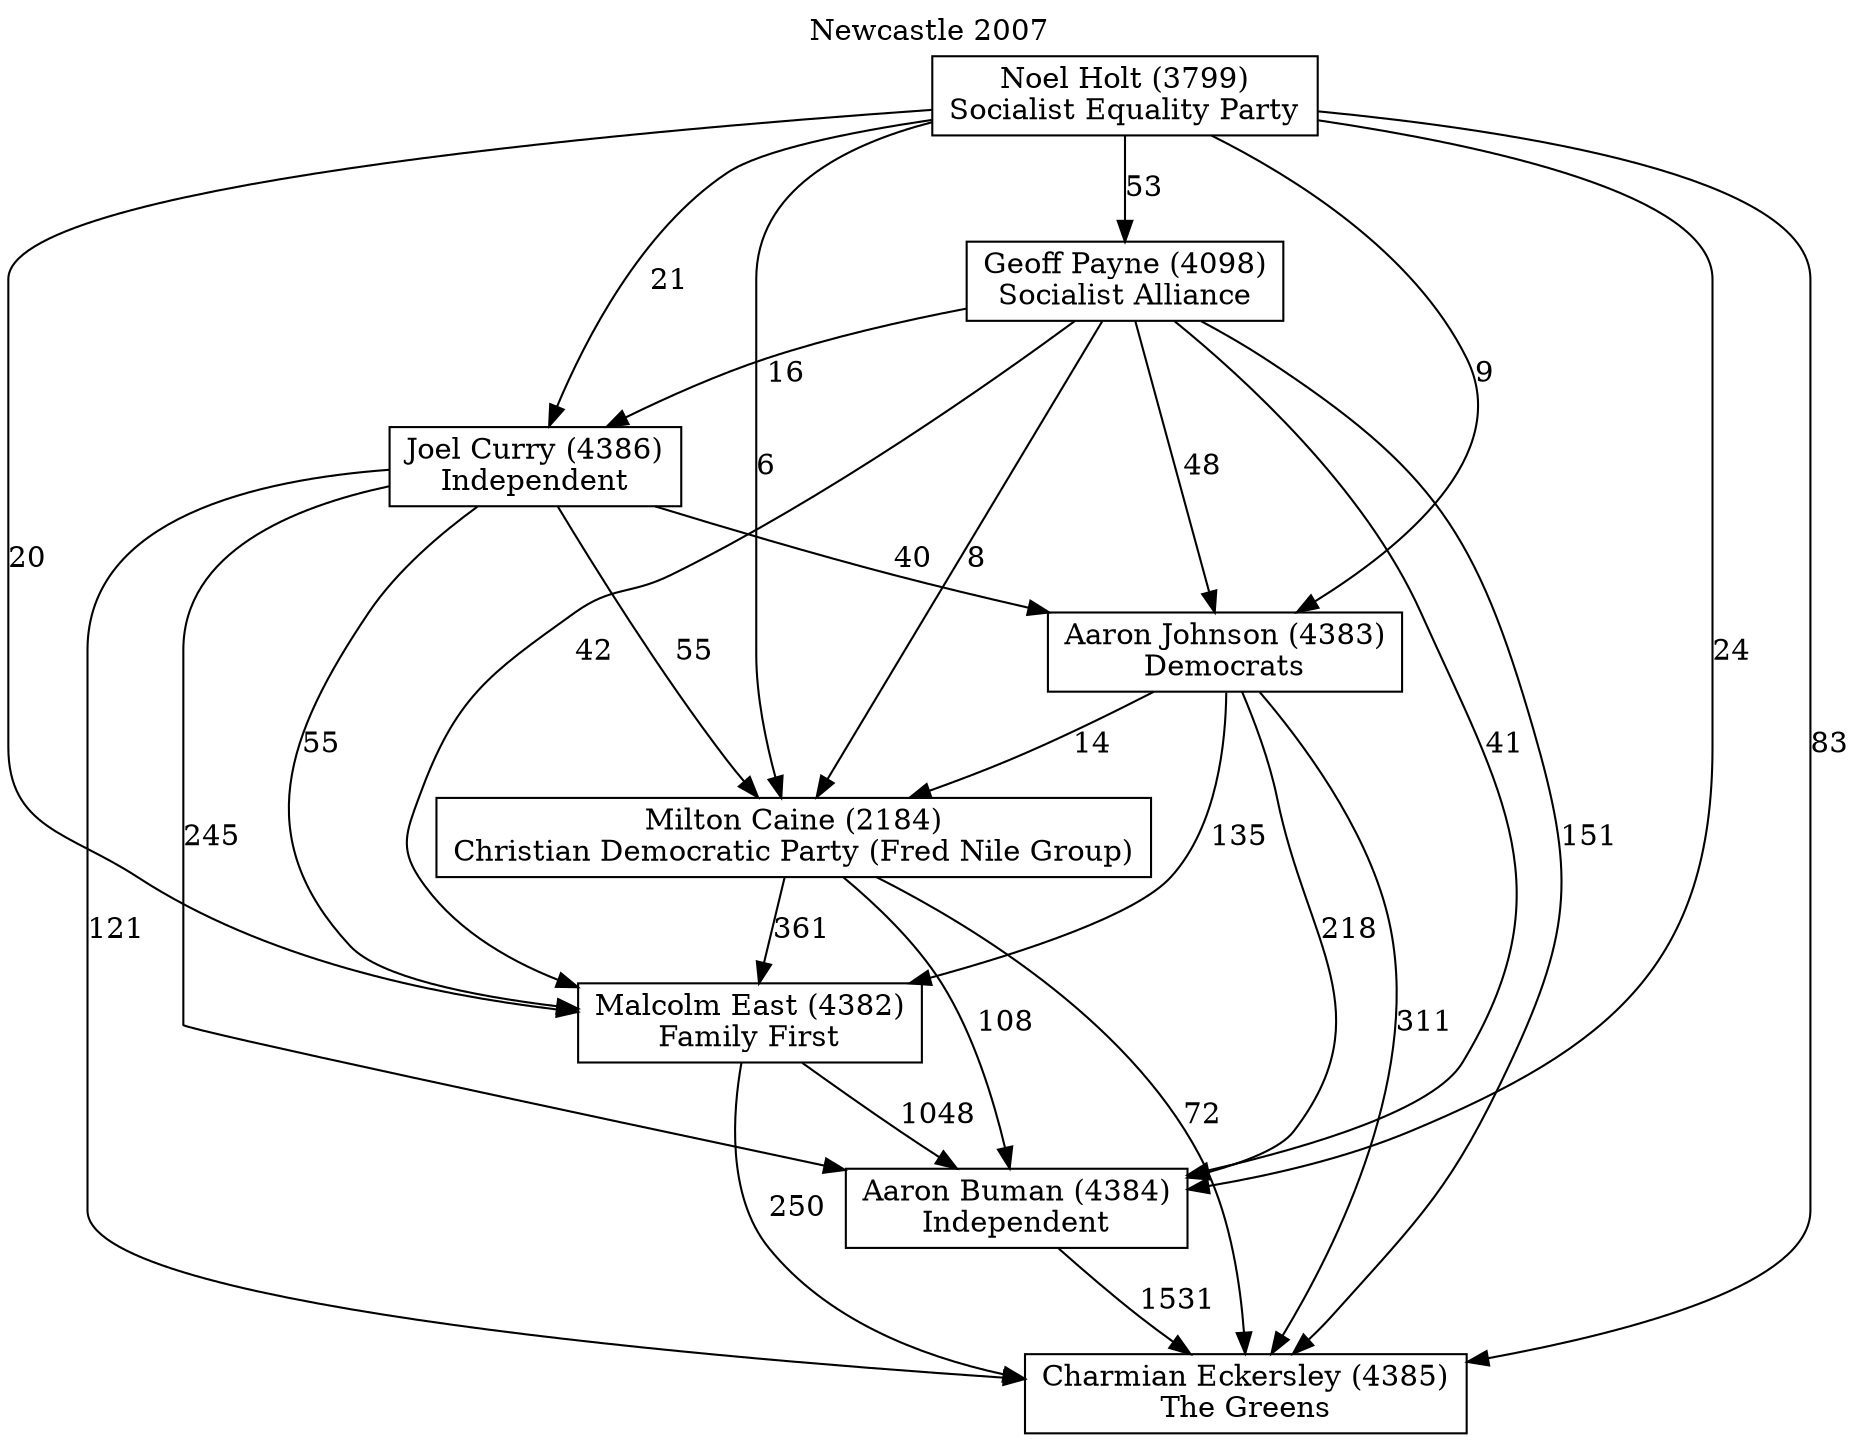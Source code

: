 // House preference flow
digraph "Charmian Eckersley (4385)_Newcastle_2007" {
	graph [label="Newcastle 2007" labelloc=t mclimit=10]
	node [shape=box]
	"Aaron Buman (4384)" [label="Aaron Buman (4384)
Independent"]
	"Aaron Johnson (4383)" [label="Aaron Johnson (4383)
Democrats"]
	"Charmian Eckersley (4385)" [label="Charmian Eckersley (4385)
The Greens"]
	"Geoff Payne (4098)" [label="Geoff Payne (4098)
Socialist Alliance"]
	"Joel Curry (4386)" [label="Joel Curry (4386)
Independent"]
	"Malcolm East (4382)" [label="Malcolm East (4382)
Family First"]
	"Milton Caine (2184)" [label="Milton Caine (2184)
Christian Democratic Party (Fred Nile Group)"]
	"Noel Holt (3799)" [label="Noel Holt (3799)
Socialist Equality Party"]
	"Aaron Buman (4384)" -> "Charmian Eckersley (4385)" [label=1531]
	"Aaron Johnson (4383)" -> "Aaron Buman (4384)" [label=218]
	"Aaron Johnson (4383)" -> "Charmian Eckersley (4385)" [label=311]
	"Aaron Johnson (4383)" -> "Malcolm East (4382)" [label=135]
	"Aaron Johnson (4383)" -> "Milton Caine (2184)" [label=14]
	"Geoff Payne (4098)" -> "Aaron Buman (4384)" [label=41]
	"Geoff Payne (4098)" -> "Aaron Johnson (4383)" [label=48]
	"Geoff Payne (4098)" -> "Charmian Eckersley (4385)" [label=151]
	"Geoff Payne (4098)" -> "Joel Curry (4386)" [label=16]
	"Geoff Payne (4098)" -> "Malcolm East (4382)" [label=42]
	"Geoff Payne (4098)" -> "Milton Caine (2184)" [label=8]
	"Joel Curry (4386)" -> "Aaron Buman (4384)" [label=245]
	"Joel Curry (4386)" -> "Aaron Johnson (4383)" [label=40]
	"Joel Curry (4386)" -> "Charmian Eckersley (4385)" [label=121]
	"Joel Curry (4386)" -> "Malcolm East (4382)" [label=55]
	"Joel Curry (4386)" -> "Milton Caine (2184)" [label=55]
	"Malcolm East (4382)" -> "Aaron Buman (4384)" [label=1048]
	"Malcolm East (4382)" -> "Charmian Eckersley (4385)" [label=250]
	"Milton Caine (2184)" -> "Aaron Buman (4384)" [label=108]
	"Milton Caine (2184)" -> "Charmian Eckersley (4385)" [label=72]
	"Milton Caine (2184)" -> "Malcolm East (4382)" [label=361]
	"Noel Holt (3799)" -> "Aaron Buman (4384)" [label=24]
	"Noel Holt (3799)" -> "Aaron Johnson (4383)" [label=9]
	"Noel Holt (3799)" -> "Charmian Eckersley (4385)" [label=83]
	"Noel Holt (3799)" -> "Geoff Payne (4098)" [label=53]
	"Noel Holt (3799)" -> "Joel Curry (4386)" [label=21]
	"Noel Holt (3799)" -> "Malcolm East (4382)" [label=20]
	"Noel Holt (3799)" -> "Milton Caine (2184)" [label=6]
}

